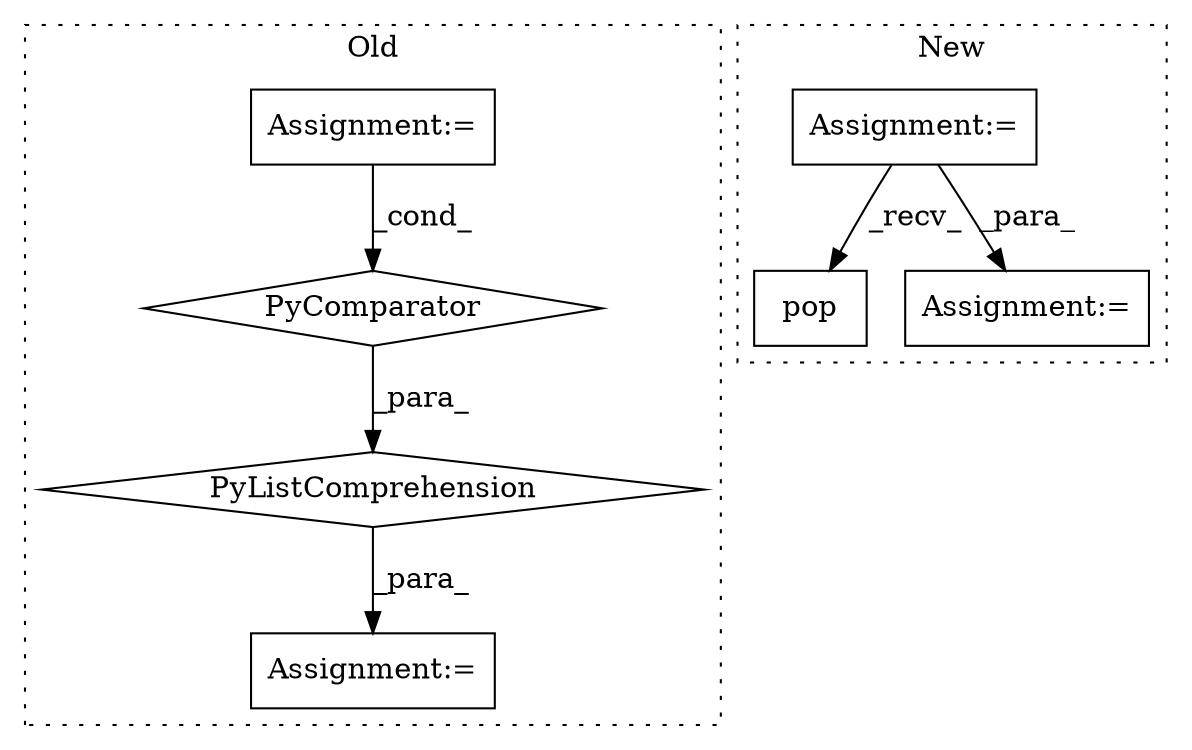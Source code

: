 digraph G {
subgraph cluster0 {
1 [label="PyListComprehension" a="109" s="11111" l="160" shape="diamond"];
3 [label="PyComparator" a="113" s="11200" l="63" shape="diamond"];
4 [label="Assignment:=" a="7" s="11095" l="16" shape="box"];
5 [label="Assignment:=" a="7" s="9292" l="1" shape="box"];
label = "Old";
style="dotted";
}
subgraph cluster1 {
2 [label="pop" a="32" s="10174,10196" l="4,1" shape="box"];
6 [label="Assignment:=" a="7" s="10113" l="1" shape="box"];
7 [label="Assignment:=" a="7" s="11403" l="1" shape="box"];
label = "New";
style="dotted";
}
1 -> 4 [label="_para_"];
3 -> 1 [label="_para_"];
5 -> 3 [label="_cond_"];
6 -> 7 [label="_para_"];
6 -> 2 [label="_recv_"];
}